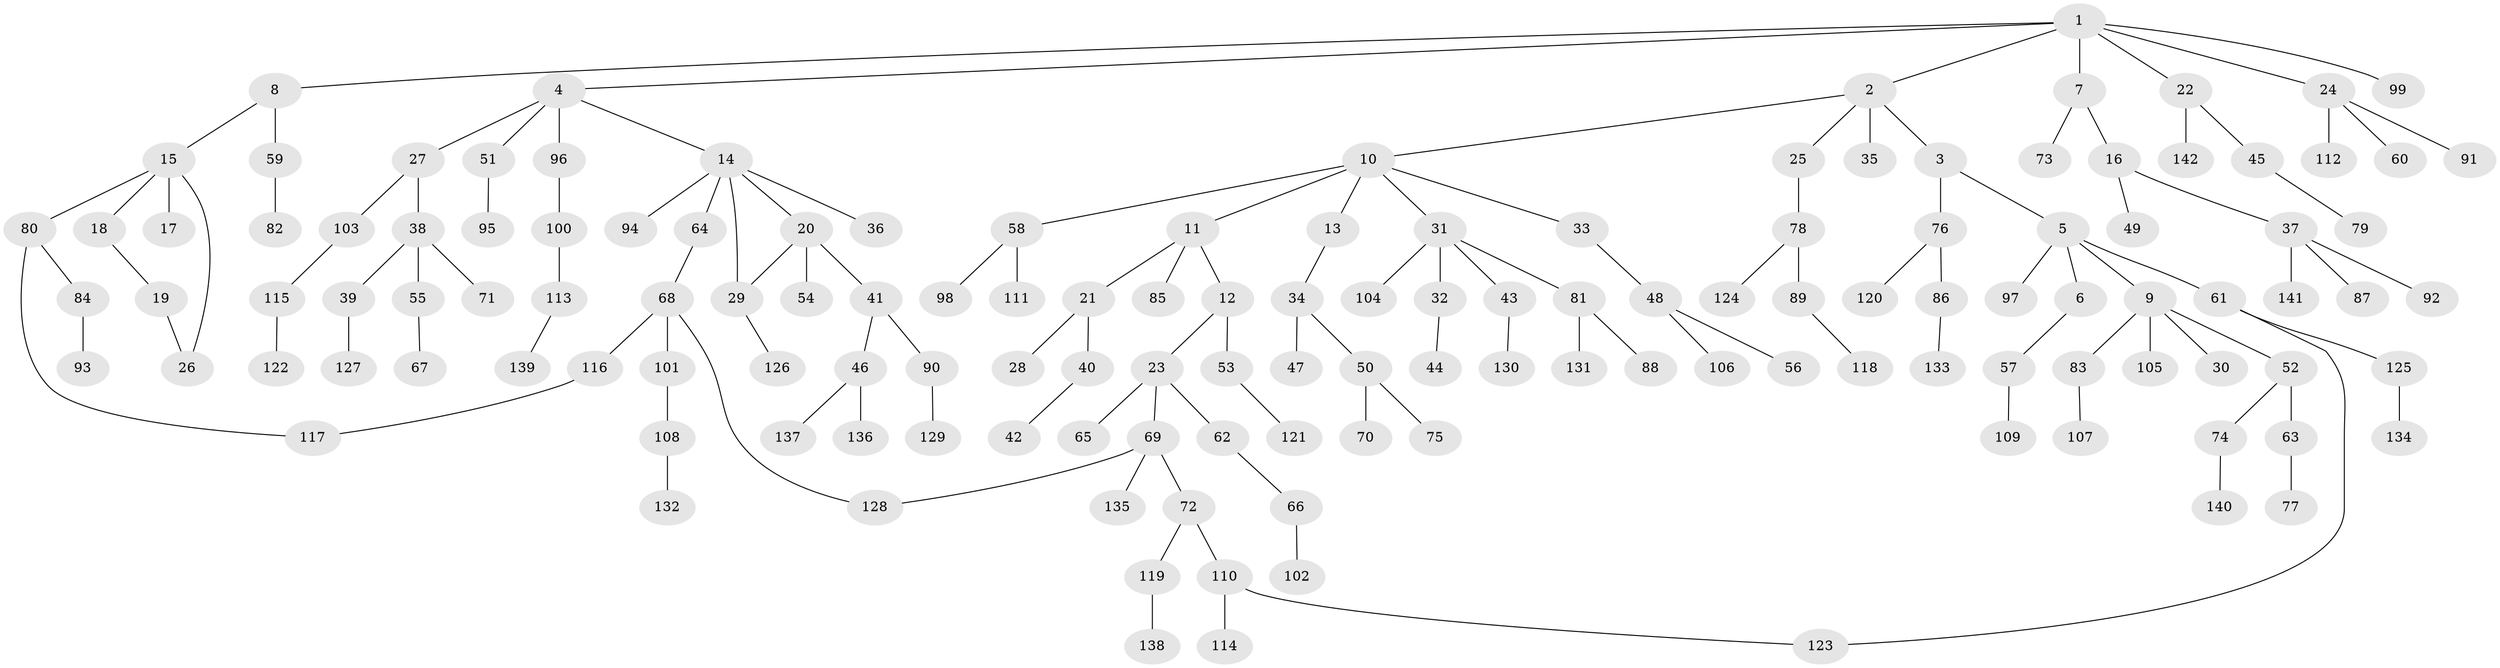 // Generated by graph-tools (version 1.1) at 2025/25/03/09/25 03:25:29]
// undirected, 142 vertices, 146 edges
graph export_dot {
graph [start="1"]
  node [color=gray90,style=filled];
  1;
  2;
  3;
  4;
  5;
  6;
  7;
  8;
  9;
  10;
  11;
  12;
  13;
  14;
  15;
  16;
  17;
  18;
  19;
  20;
  21;
  22;
  23;
  24;
  25;
  26;
  27;
  28;
  29;
  30;
  31;
  32;
  33;
  34;
  35;
  36;
  37;
  38;
  39;
  40;
  41;
  42;
  43;
  44;
  45;
  46;
  47;
  48;
  49;
  50;
  51;
  52;
  53;
  54;
  55;
  56;
  57;
  58;
  59;
  60;
  61;
  62;
  63;
  64;
  65;
  66;
  67;
  68;
  69;
  70;
  71;
  72;
  73;
  74;
  75;
  76;
  77;
  78;
  79;
  80;
  81;
  82;
  83;
  84;
  85;
  86;
  87;
  88;
  89;
  90;
  91;
  92;
  93;
  94;
  95;
  96;
  97;
  98;
  99;
  100;
  101;
  102;
  103;
  104;
  105;
  106;
  107;
  108;
  109;
  110;
  111;
  112;
  113;
  114;
  115;
  116;
  117;
  118;
  119;
  120;
  121;
  122;
  123;
  124;
  125;
  126;
  127;
  128;
  129;
  130;
  131;
  132;
  133;
  134;
  135;
  136;
  137;
  138;
  139;
  140;
  141;
  142;
  1 -- 2;
  1 -- 4;
  1 -- 7;
  1 -- 8;
  1 -- 22;
  1 -- 24;
  1 -- 99;
  2 -- 3;
  2 -- 10;
  2 -- 25;
  2 -- 35;
  3 -- 5;
  3 -- 76;
  4 -- 14;
  4 -- 27;
  4 -- 51;
  4 -- 96;
  5 -- 6;
  5 -- 9;
  5 -- 61;
  5 -- 97;
  6 -- 57;
  7 -- 16;
  7 -- 73;
  8 -- 15;
  8 -- 59;
  9 -- 30;
  9 -- 52;
  9 -- 83;
  9 -- 105;
  10 -- 11;
  10 -- 13;
  10 -- 31;
  10 -- 33;
  10 -- 58;
  11 -- 12;
  11 -- 21;
  11 -- 85;
  12 -- 23;
  12 -- 53;
  13 -- 34;
  14 -- 20;
  14 -- 29;
  14 -- 36;
  14 -- 64;
  14 -- 94;
  15 -- 17;
  15 -- 18;
  15 -- 80;
  15 -- 26;
  16 -- 37;
  16 -- 49;
  18 -- 19;
  19 -- 26;
  20 -- 41;
  20 -- 54;
  20 -- 29;
  21 -- 28;
  21 -- 40;
  22 -- 45;
  22 -- 142;
  23 -- 62;
  23 -- 65;
  23 -- 69;
  24 -- 60;
  24 -- 91;
  24 -- 112;
  25 -- 78;
  27 -- 38;
  27 -- 103;
  29 -- 126;
  31 -- 32;
  31 -- 43;
  31 -- 81;
  31 -- 104;
  32 -- 44;
  33 -- 48;
  34 -- 47;
  34 -- 50;
  37 -- 87;
  37 -- 92;
  37 -- 141;
  38 -- 39;
  38 -- 55;
  38 -- 71;
  39 -- 127;
  40 -- 42;
  41 -- 46;
  41 -- 90;
  43 -- 130;
  45 -- 79;
  46 -- 136;
  46 -- 137;
  48 -- 56;
  48 -- 106;
  50 -- 70;
  50 -- 75;
  51 -- 95;
  52 -- 63;
  52 -- 74;
  53 -- 121;
  55 -- 67;
  57 -- 109;
  58 -- 98;
  58 -- 111;
  59 -- 82;
  61 -- 123;
  61 -- 125;
  62 -- 66;
  63 -- 77;
  64 -- 68;
  66 -- 102;
  68 -- 101;
  68 -- 116;
  68 -- 128;
  69 -- 72;
  69 -- 135;
  69 -- 128;
  72 -- 110;
  72 -- 119;
  74 -- 140;
  76 -- 86;
  76 -- 120;
  78 -- 89;
  78 -- 124;
  80 -- 84;
  80 -- 117;
  81 -- 88;
  81 -- 131;
  83 -- 107;
  84 -- 93;
  86 -- 133;
  89 -- 118;
  90 -- 129;
  96 -- 100;
  100 -- 113;
  101 -- 108;
  103 -- 115;
  108 -- 132;
  110 -- 114;
  110 -- 123;
  113 -- 139;
  115 -- 122;
  116 -- 117;
  119 -- 138;
  125 -- 134;
}
